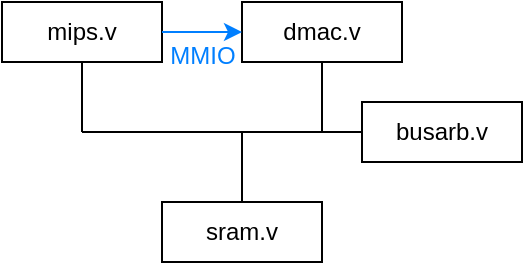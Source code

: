 <mxfile>
    <diagram id="xqtikBZsjGqVfNbv5qxq" name="Page-1">
        <mxGraphModel dx="737" dy="325" grid="1" gridSize="10" guides="1" tooltips="1" connect="1" arrows="1" fold="1" page="1" pageScale="1" pageWidth="850" pageHeight="1100" math="0" shadow="0">
            <root>
                <mxCell id="0"/>
                <mxCell id="1" parent="0"/>
                <mxCell id="2" value="dmac.v" style="rounded=0;whiteSpace=wrap;html=1;" vertex="1" parent="1">
                    <mxGeometry x="280" y="170" width="80" height="30" as="geometry"/>
                </mxCell>
                <mxCell id="4" value="mips.v" style="rounded=0;whiteSpace=wrap;html=1;" vertex="1" parent="1">
                    <mxGeometry x="160" y="170" width="80" height="30" as="geometry"/>
                </mxCell>
                <mxCell id="6" value="busarb.v" style="rounded=0;whiteSpace=wrap;html=1;" vertex="1" parent="1">
                    <mxGeometry x="340" y="220" width="80" height="30" as="geometry"/>
                </mxCell>
                <mxCell id="9" value="" style="endArrow=none;html=1;entryX=0;entryY=0.5;entryDx=0;entryDy=0;" edge="1" parent="1" target="6">
                    <mxGeometry width="50" height="50" relative="1" as="geometry">
                        <mxPoint x="200" y="235" as="sourcePoint"/>
                        <mxPoint x="290" y="234.58" as="targetPoint"/>
                    </mxGeometry>
                </mxCell>
                <mxCell id="10" value="" style="endArrow=none;html=1;entryX=0.5;entryY=1;entryDx=0;entryDy=0;" edge="1" parent="1" target="4">
                    <mxGeometry width="50" height="50" relative="1" as="geometry">
                        <mxPoint x="200" y="235" as="sourcePoint"/>
                        <mxPoint x="350" y="245" as="targetPoint"/>
                    </mxGeometry>
                </mxCell>
                <mxCell id="11" value="" style="endArrow=none;html=1;entryX=0.5;entryY=1;entryDx=0;entryDy=0;" edge="1" parent="1">
                    <mxGeometry width="50" height="50" relative="1" as="geometry">
                        <mxPoint x="320" y="235" as="sourcePoint"/>
                        <mxPoint x="320" y="200" as="targetPoint"/>
                    </mxGeometry>
                </mxCell>
                <mxCell id="12" value="sram.v" style="rounded=0;whiteSpace=wrap;html=1;" vertex="1" parent="1">
                    <mxGeometry x="240" y="270" width="80" height="30" as="geometry"/>
                </mxCell>
                <mxCell id="13" value="" style="endArrow=none;html=1;entryX=0.5;entryY=1;entryDx=0;entryDy=0;" edge="1" parent="1">
                    <mxGeometry width="50" height="50" relative="1" as="geometry">
                        <mxPoint x="280" y="270" as="sourcePoint"/>
                        <mxPoint x="280" y="235" as="targetPoint"/>
                    </mxGeometry>
                </mxCell>
                <mxCell id="16" value="" style="endArrow=classic;html=1;exitX=1;exitY=0.5;exitDx=0;exitDy=0;entryX=0;entryY=0.5;entryDx=0;entryDy=0;strokeColor=#007FFF;" edge="1" parent="1" source="4" target="2">
                    <mxGeometry width="50" height="50" relative="1" as="geometry">
                        <mxPoint x="280" y="180" as="sourcePoint"/>
                        <mxPoint x="330" y="130" as="targetPoint"/>
                    </mxGeometry>
                </mxCell>
                <mxCell id="17" value="&lt;font color=&quot;#007fff&quot;&gt;MMIO&lt;/font&gt;" style="text;html=1;align=center;verticalAlign=middle;resizable=0;points=[];autosize=1;strokeColor=none;fillColor=none;" vertex="1" parent="1">
                    <mxGeometry x="230" y="182" width="60" height="30" as="geometry"/>
                </mxCell>
            </root>
        </mxGraphModel>
    </diagram>
    <diagram id="994Y_lF6fl5uqDlvDCms" name="Page-2">
        <mxGraphModel dx="1942" dy="940" grid="1" gridSize="10" guides="1" tooltips="1" connect="1" arrows="1" fold="1" page="1" pageScale="1" pageWidth="850" pageHeight="1100" math="0" shadow="0">
            <root>
                <mxCell id="0"/>
                <mxCell id="1" parent="0"/>
                <mxCell id="ubLCiusG5e7ECI12qxUM-21" style="edgeStyle=none;html=1;exitX=1;exitY=0.5;exitDx=0;exitDy=0;entryX=0;entryY=0.5;entryDx=0;entryDy=0;strokeColor=#007FFF;fontSize=18;fontColor=#000000;" edge="1" parent="1" source="ubLCiusG5e7ECI12qxUM-2" target="ubLCiusG5e7ECI12qxUM-4">
                    <mxGeometry relative="1" as="geometry"/>
                </mxCell>
                <mxCell id="ubLCiusG5e7ECI12qxUM-2" value="" style="rounded=0;whiteSpace=wrap;html=1;fontColor=#000000;" vertex="1" parent="1">
                    <mxGeometry x="200" y="280" width="50" height="180" as="geometry"/>
                </mxCell>
                <mxCell id="ubLCiusG5e7ECI12qxUM-3" value="pc" style="text;html=1;align=center;verticalAlign=middle;resizable=0;points=[];autosize=1;strokeColor=none;fillColor=none;fontColor=#000000;fontSize=24;" vertex="1" parent="1">
                    <mxGeometry x="200" y="345" width="50" height="40" as="geometry"/>
                </mxCell>
                <mxCell id="ubLCiusG5e7ECI12qxUM-22" style="edgeStyle=none;html=1;exitX=1;exitY=0.5;exitDx=0;exitDy=0;entryX=0;entryY=0.5;entryDx=0;entryDy=0;strokeColor=#007FFF;fontSize=18;fontColor=#000000;" edge="1" parent="1" source="ubLCiusG5e7ECI12qxUM-4" target="ubLCiusG5e7ECI12qxUM-7">
                    <mxGeometry relative="1" as="geometry"/>
                </mxCell>
                <mxCell id="ubLCiusG5e7ECI12qxUM-4" value="" style="rounded=0;whiteSpace=wrap;html=1;fontColor=#000000;" vertex="1" parent="1">
                    <mxGeometry x="400" y="280" width="50" height="180" as="geometry"/>
                </mxCell>
                <mxCell id="ubLCiusG5e7ECI12qxUM-23" style="edgeStyle=none;html=1;exitX=1;exitY=0.5;exitDx=0;exitDy=0;entryX=0;entryY=0.5;entryDx=0;entryDy=0;strokeColor=#007FFF;fontSize=18;fontColor=#000000;startArrow=none;" edge="1" parent="1" source="ubLCiusG5e7ECI12qxUM-31" target="ubLCiusG5e7ECI12qxUM-11">
                    <mxGeometry relative="1" as="geometry"/>
                </mxCell>
                <mxCell id="ubLCiusG5e7ECI12qxUM-7" value="" style="rounded=0;whiteSpace=wrap;html=1;fontColor=#000000;" vertex="1" parent="1">
                    <mxGeometry x="600" y="280" width="50" height="180" as="geometry"/>
                </mxCell>
                <mxCell id="ubLCiusG5e7ECI12qxUM-24" style="edgeStyle=none;html=1;exitX=1;exitY=0.5;exitDx=0;exitDy=0;entryX=0;entryY=0.5;entryDx=0;entryDy=0;strokeColor=#007FFF;fontSize=18;fontColor=#000000;" edge="1" parent="1" source="ubLCiusG5e7ECI12qxUM-11" target="ubLCiusG5e7ECI12qxUM-15">
                    <mxGeometry relative="1" as="geometry"/>
                </mxCell>
                <mxCell id="ubLCiusG5e7ECI12qxUM-11" value="" style="rounded=0;whiteSpace=wrap;html=1;fontColor=#000000;" vertex="1" parent="1">
                    <mxGeometry x="800" y="280" width="50" height="180" as="geometry"/>
                </mxCell>
                <mxCell id="ubLCiusG5e7ECI12qxUM-25" style="edgeStyle=none;html=1;exitX=1;exitY=0.5;exitDx=0;exitDy=0;entryX=0;entryY=0.5;entryDx=0;entryDy=0;strokeColor=#007FFF;fontSize=18;fontColor=#000000;" edge="1" parent="1" source="ubLCiusG5e7ECI12qxUM-15">
                    <mxGeometry relative="1" as="geometry">
                        <mxPoint x="1200" y="370" as="targetPoint"/>
                    </mxGeometry>
                </mxCell>
                <mxCell id="ubLCiusG5e7ECI12qxUM-15" value="" style="rounded=0;whiteSpace=wrap;html=1;fontColor=#000000;" vertex="1" parent="1">
                    <mxGeometry x="1000" y="280" width="50" height="180" as="geometry"/>
                </mxCell>
                <mxCell id="ubLCiusG5e7ECI12qxUM-26" value="&lt;font style=&quot;font-size: 32px;&quot;&gt;IF&lt;/font&gt;" style="text;html=1;strokeColor=none;fillColor=none;align=center;verticalAlign=middle;whiteSpace=wrap;rounded=0;fontSize=32;fontColor=#000000;" vertex="1" parent="1">
                    <mxGeometry x="300" y="220" width="60" height="30" as="geometry"/>
                </mxCell>
                <mxCell id="ubLCiusG5e7ECI12qxUM-27" value="&lt;font style=&quot;font-size: 32px;&quot;&gt;ID&lt;/font&gt;" style="text;html=1;strokeColor=none;fillColor=none;align=center;verticalAlign=middle;whiteSpace=wrap;rounded=0;fontSize=32;fontColor=#000000;" vertex="1" parent="1">
                    <mxGeometry x="490" y="220" width="60" height="30" as="geometry"/>
                </mxCell>
                <mxCell id="ubLCiusG5e7ECI12qxUM-28" value="&lt;font style=&quot;font-size: 32px;&quot;&gt;EX&lt;/font&gt;" style="text;html=1;strokeColor=none;fillColor=none;align=center;verticalAlign=middle;whiteSpace=wrap;rounded=0;fontSize=32;fontColor=#000000;" vertex="1" parent="1">
                    <mxGeometry x="690" y="220" width="60" height="30" as="geometry"/>
                </mxCell>
                <mxCell id="ubLCiusG5e7ECI12qxUM-29" value="&lt;font style=&quot;font-size: 32px;&quot;&gt;MA&lt;/font&gt;" style="text;html=1;strokeColor=none;fillColor=none;align=center;verticalAlign=middle;whiteSpace=wrap;rounded=0;fontSize=32;fontColor=#000000;" vertex="1" parent="1">
                    <mxGeometry x="890" y="220" width="60" height="30" as="geometry"/>
                </mxCell>
                <mxCell id="ubLCiusG5e7ECI12qxUM-30" value="&lt;font style=&quot;font-size: 32px;&quot;&gt;WB&lt;/font&gt;" style="text;html=1;strokeColor=none;fillColor=none;align=center;verticalAlign=middle;whiteSpace=wrap;rounded=0;fontSize=32;fontColor=#000000;" vertex="1" parent="1">
                    <mxGeometry x="1090" y="220" width="60" height="30" as="geometry"/>
                </mxCell>
                <mxCell id="ubLCiusG5e7ECI12qxUM-32" value="" style="edgeStyle=none;html=1;exitX=1;exitY=0.5;exitDx=0;exitDy=0;entryX=0;entryY=0.5;entryDx=0;entryDy=0;strokeColor=#007FFF;fontSize=18;fontColor=#000000;endArrow=none;" edge="1" parent="1" source="ubLCiusG5e7ECI12qxUM-7" target="ubLCiusG5e7ECI12qxUM-31">
                    <mxGeometry relative="1" as="geometry">
                        <mxPoint x="650" y="370" as="sourcePoint"/>
                        <mxPoint x="800" y="370" as="targetPoint"/>
                    </mxGeometry>
                </mxCell>
                <mxCell id="ubLCiusG5e7ECI12qxUM-31" value="&lt;font style=&quot;font-size: 24px;&quot;&gt;ALU&lt;/font&gt;" style="rounded=0;whiteSpace=wrap;html=1;fontColor=#000000;" vertex="1" parent="1">
                    <mxGeometry x="690" y="335" width="70" height="70" as="geometry"/>
                </mxCell>
                <mxCell id="ubLCiusG5e7ECI12qxUM-33" value="&lt;font style=&quot;font-size: 24px;&quot;&gt;regfile&lt;/font&gt;" style="rounded=0;whiteSpace=wrap;html=1;fontColor=#000000;" vertex="1" parent="1">
                    <mxGeometry x="480" y="470" width="80" height="60" as="geometry"/>
                </mxCell>
                <mxCell id="ubLCiusG5e7ECI12qxUM-34" style="edgeStyle=none;html=1;entryX=0.5;entryY=0;entryDx=0;entryDy=0;strokeColor=#007FFF;fontSize=18;fontColor=#000000;" edge="1" parent="1" target="ubLCiusG5e7ECI12qxUM-33">
                    <mxGeometry relative="1" as="geometry">
                        <mxPoint x="520" y="370" as="sourcePoint"/>
                        <mxPoint x="610" y="380" as="targetPoint"/>
                    </mxGeometry>
                </mxCell>
                <mxCell id="ubLCiusG5e7ECI12qxUM-35" style="edgeStyle=none;html=1;strokeColor=#007FFF;fontSize=18;fontColor=#000000;" edge="1" parent="1">
                    <mxGeometry relative="1" as="geometry">
                        <mxPoint x="1130" y="370" as="sourcePoint"/>
                        <mxPoint x="560" y="500" as="targetPoint"/>
                        <Array as="points">
                            <mxPoint x="1130" y="500"/>
                        </Array>
                    </mxGeometry>
                </mxCell>
            </root>
        </mxGraphModel>
    </diagram>
</mxfile>